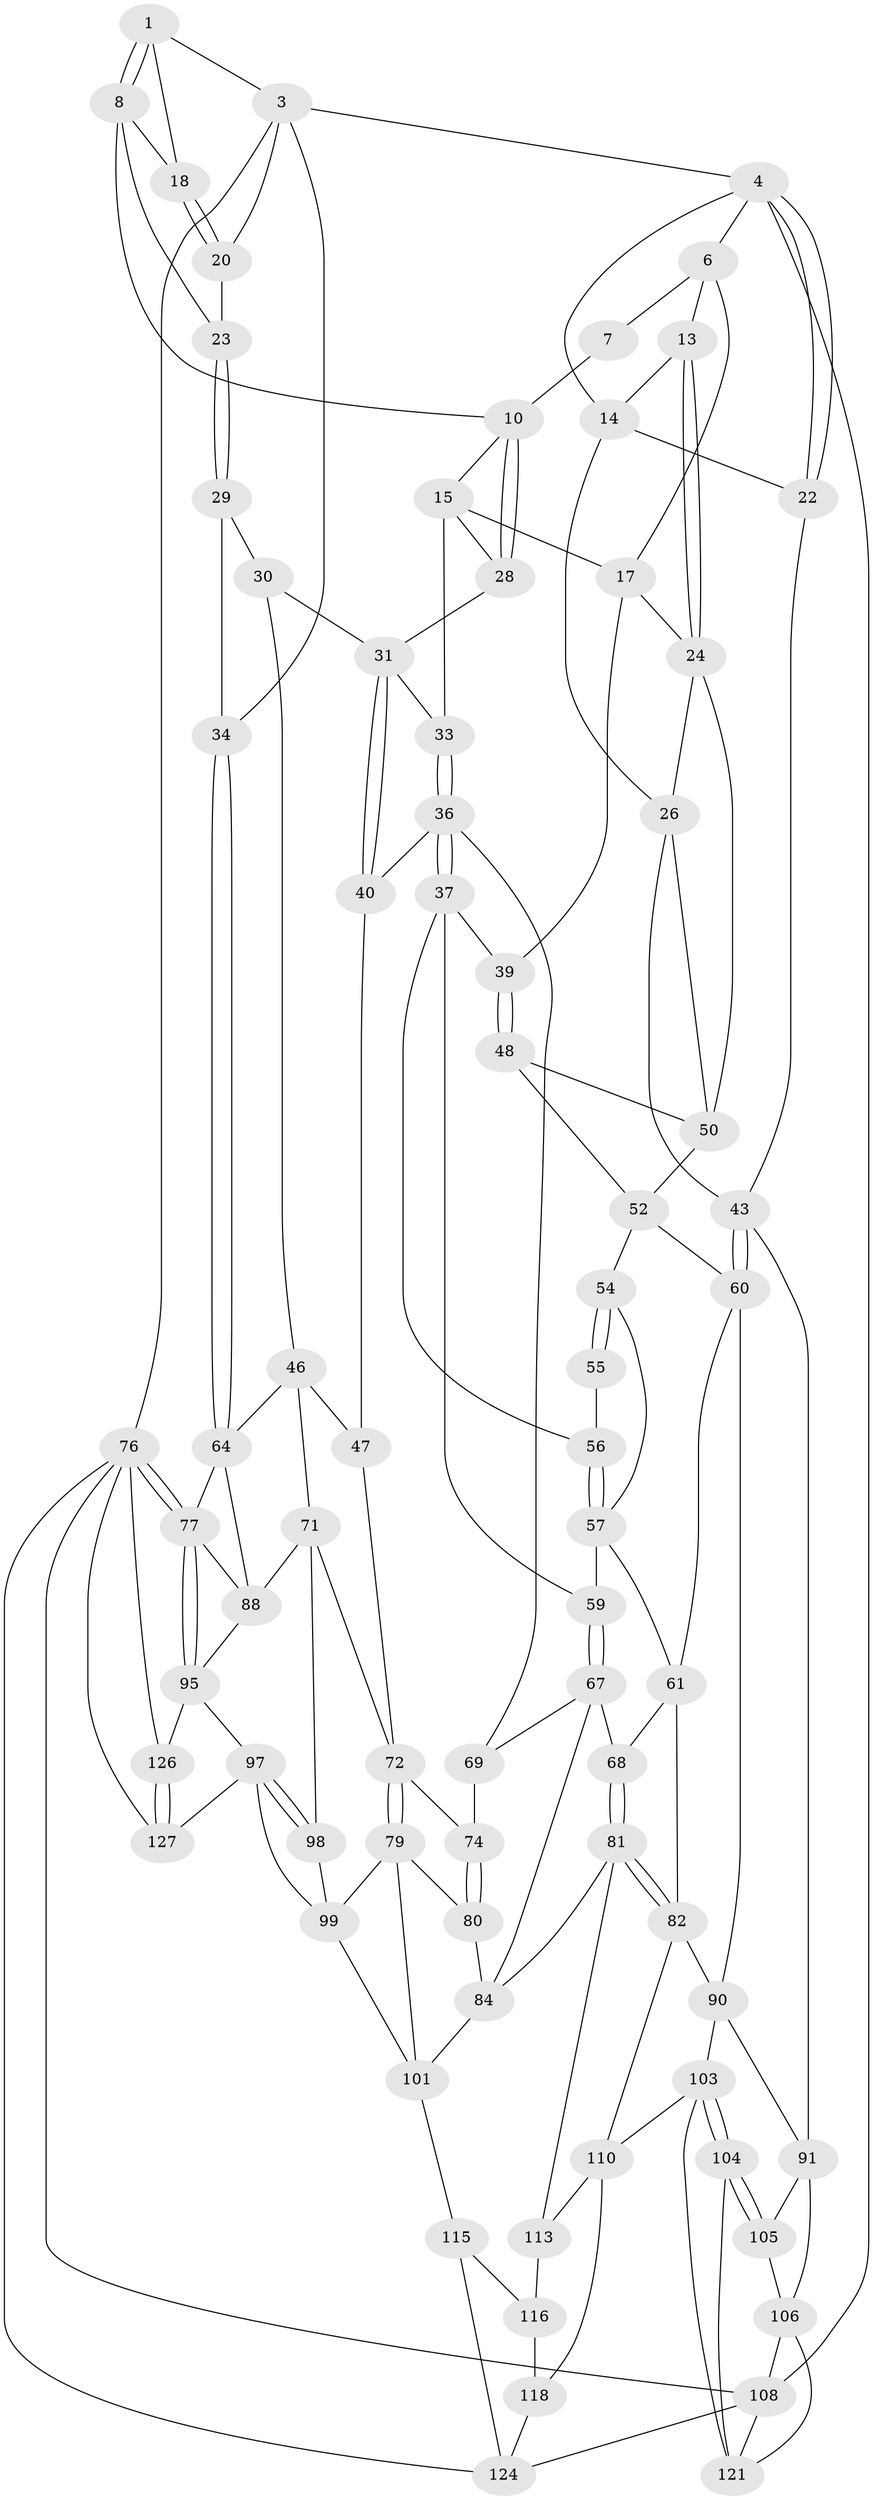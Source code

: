 // Generated by graph-tools (version 1.1) at 2025/24/03/03/25 07:24:34]
// undirected, 76 vertices, 162 edges
graph export_dot {
graph [start="1"]
  node [color=gray90,style=filled];
  1 [pos="+0.6909586928082491+0",super="+2"];
  3 [pos="+1+0",super="+19"];
  4 [pos="+0+0",super="+5"];
  6 [pos="+0.2777952870586672+0",super="+12"];
  7 [pos="+0.5276681819153651+0"];
  8 [pos="+0.6713992636281442+0.0755840943310807",super="+9"];
  10 [pos="+0.6147113718719616+0.1167705730601593",super="+11"];
  13 [pos="+0.20508857299381617+0.0900017923135992"];
  14 [pos="+0.09658601692756619+0.06767024013886018",super="+21"];
  15 [pos="+0.4803782898372291+0.108916436898784",super="+16"];
  17 [pos="+0.39927612236561477+0.17965776012837611",super="+27"];
  18 [pos="+0.7737011095789014+0.07140267757372122"];
  20 [pos="+0.7793224353397326+0.13096632256766927"];
  22 [pos="+0+0.06763803517856778"];
  23 [pos="+0.7608152600457052+0.1883977657236884"];
  24 [pos="+0.21792540793582243+0.2147075990317951",super="+25"];
  26 [pos="+0.14760804010012352+0.22528381809086745",super="+42"];
  28 [pos="+0.6094722033825879+0.12222926350894606"];
  29 [pos="+0.7694818869062318+0.21742336348358113",super="+35"];
  30 [pos="+0.7517601961939107+0.23582517375932813",super="+45"];
  31 [pos="+0.7091007092779238+0.25907726721292",super="+32"];
  33 [pos="+0.5163974761848096+0.23802626879263553"];
  34 [pos="+1+0.23111258319429054"];
  36 [pos="+0.5853032652250535+0.39750064851569605",super="+41"];
  37 [pos="+0.4391959012257316+0.39695534151151723",super="+38"];
  39 [pos="+0.36774532234689594+0.3329663890551338"];
  40 [pos="+0.6133924340996183+0.39632855668727135"];
  43 [pos="+0+0.4386172425575916",super="+44"];
  46 [pos="+0.7982351152719097+0.429641226411375",super="+66"];
  47 [pos="+0.6823872332809512+0.4321037152842061"];
  48 [pos="+0.31110572276323334+0.3733749997269332",super="+49"];
  50 [pos="+0.18604967366287106+0.3328463560446685",super="+51"];
  52 [pos="+0.18537469476172938+0.38504917791092175",super="+53"];
  54 [pos="+0.25092170272492226+0.43578807974281425"];
  55 [pos="+0.2972057493341138+0.39540528215632126"];
  56 [pos="+0.32726118211438+0.44680854927217295"];
  57 [pos="+0.32642391595463255+0.4546203418666698",super="+58"];
  59 [pos="+0.40440835238092454+0.464203438544717"];
  60 [pos="+0.09399682337112941+0.5429474943168165",super="+63"];
  61 [pos="+0.2772530400475051+0.5368375899458007",super="+62"];
  64 [pos="+1+0.40813236709967643",super="+65"];
  67 [pos="+0.40328930501678373+0.49401338638491843",super="+70"];
  68 [pos="+0.29430263681338825+0.5445868923551869"];
  69 [pos="+0.5868804165312431+0.4148153906180981"];
  71 [pos="+0.8298404827268934+0.59806088685774",super="+89"];
  72 [pos="+0.7784353177088269+0.5891143429291931",super="+73"];
  74 [pos="+0.6921549489871472+0.5688051607257845",super="+75"];
  76 [pos="+1+0.8925496970722425",super="+128"];
  77 [pos="+1+0.796770713175416",super="+78"];
  79 [pos="+0.6769803814087247+0.6650931930536683",super="+100"];
  80 [pos="+0.6552510251578619+0.6576151350484271",super="+86"];
  81 [pos="+0.4150483588497312+0.6830789122409247",super="+85"];
  82 [pos="+0.27332688825388624+0.7060489049106443",super="+83"];
  84 [pos="+0.44741666206227104+0.6895753382234105",super="+87"];
  88 [pos="+0.9647661544094721+0.6578169882633811",super="+94"];
  90 [pos="+0.08078430807743431+0.6625109003591638",super="+93"];
  91 [pos="+0.047978669094086344+0.6916720727719943",super="+92"];
  95 [pos="+0.9246993153785134+0.7798950735037801",super="+96"];
  97 [pos="+0.8785194162124705+0.7855516597758417",super="+119"];
  98 [pos="+0.8296788963034987+0.73793611668918"];
  99 [pos="+0.8071921990637934+0.7410530565948297",super="+114"];
  101 [pos="+0.608087147974634+0.8099003760841442",super="+102"];
  103 [pos="+0.14186713662715764+0.7999059819427886",super="+112"];
  104 [pos="+0.12146265610265862+0.8077795269956163",super="+120"];
  105 [pos="+0.04460504000511749+0.7263600682527392",super="+109"];
  106 [pos="+0+0.7944703978762633",super="+107"];
  108 [pos="+0+1",super="+125"];
  110 [pos="+0.27319061509352377+0.7728359772901682",super="+111"];
  113 [pos="+0.2982242607120789+0.8169780643589145"];
  115 [pos="+0.49295113471304364+0.8173651546949816"];
  116 [pos="+0.4027101828594995+0.908379638603011",super="+117"];
  118 [pos="+0.23811822437110144+0.8523649824877457",super="+123"];
  121 [pos="+0.2529153313409754+1",super="+122"];
  124 [pos="+0.272156750749275+1",super="+129"];
  126 [pos="+0.9713243807988329+0.9172965534187367"];
  127 [pos="+0.7820581009069726+1"];
  1 -- 8;
  1 -- 8;
  1 -- 18;
  1 -- 3;
  3 -- 4;
  3 -- 76;
  3 -- 34;
  3 -- 20;
  4 -- 22;
  4 -- 22;
  4 -- 108;
  4 -- 6;
  4 -- 14;
  6 -- 7;
  6 -- 17;
  6 -- 13;
  7 -- 10;
  8 -- 18;
  8 -- 10;
  8 -- 23;
  10 -- 28;
  10 -- 28;
  10 -- 15;
  13 -- 14;
  13 -- 24;
  13 -- 24;
  14 -- 26;
  14 -- 22;
  15 -- 28;
  15 -- 17;
  15 -- 33;
  17 -- 24;
  17 -- 39;
  18 -- 20;
  18 -- 20;
  20 -- 23;
  22 -- 43;
  23 -- 29;
  23 -- 29;
  24 -- 26;
  24 -- 50;
  26 -- 43;
  26 -- 50;
  28 -- 31;
  29 -- 30 [weight=2];
  29 -- 34;
  30 -- 31;
  30 -- 46;
  31 -- 40;
  31 -- 40;
  31 -- 33;
  33 -- 36;
  33 -- 36;
  34 -- 64;
  34 -- 64;
  36 -- 37;
  36 -- 37;
  36 -- 40;
  36 -- 69;
  37 -- 59;
  37 -- 56;
  37 -- 39;
  39 -- 48;
  39 -- 48;
  40 -- 47;
  43 -- 60;
  43 -- 60;
  43 -- 91;
  46 -- 47;
  46 -- 64;
  46 -- 71;
  47 -- 72;
  48 -- 50;
  48 -- 52;
  50 -- 52;
  52 -- 54;
  52 -- 60;
  54 -- 55;
  54 -- 55;
  54 -- 57;
  55 -- 56;
  56 -- 57;
  56 -- 57;
  57 -- 59;
  57 -- 61;
  59 -- 67;
  59 -- 67;
  60 -- 90;
  60 -- 61;
  61 -- 68;
  61 -- 82;
  64 -- 88;
  64 -- 77;
  67 -- 68;
  67 -- 84;
  67 -- 69;
  68 -- 81;
  68 -- 81;
  69 -- 74;
  71 -- 72;
  71 -- 88;
  71 -- 98;
  72 -- 79;
  72 -- 79;
  72 -- 74;
  74 -- 80 [weight=2];
  74 -- 80;
  76 -- 77;
  76 -- 77;
  76 -- 126;
  76 -- 108;
  76 -- 127;
  76 -- 124;
  77 -- 95;
  77 -- 95;
  77 -- 88;
  79 -- 80;
  79 -- 99;
  79 -- 101;
  80 -- 84;
  81 -- 82;
  81 -- 82;
  81 -- 84;
  81 -- 113;
  82 -- 110;
  82 -- 90;
  84 -- 101;
  88 -- 95;
  90 -- 91;
  90 -- 103;
  91 -- 105;
  91 -- 106;
  95 -- 97;
  95 -- 126;
  97 -- 98;
  97 -- 98;
  97 -- 99;
  97 -- 127;
  98 -- 99;
  99 -- 101;
  101 -- 115;
  103 -- 104;
  103 -- 104;
  103 -- 121;
  103 -- 110;
  104 -- 105 [weight=2];
  104 -- 105;
  104 -- 121;
  105 -- 106;
  106 -- 121;
  106 -- 108;
  108 -- 121;
  108 -- 124;
  110 -- 113;
  110 -- 118;
  113 -- 116;
  115 -- 116;
  115 -- 124;
  116 -- 118 [weight=2];
  118 -- 124;
  126 -- 127;
  126 -- 127;
}
